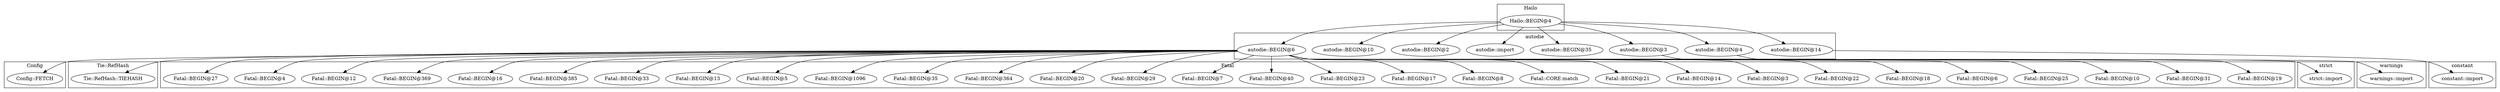 digraph {
graph [overlap=false]
subgraph cluster_Config {
	label="Config";
	"Config::FETCH";
}
subgraph cluster_warnings {
	label="warnings";
	"warnings::import";
}
subgraph cluster_strict {
	label="strict";
	"strict::import";
}
subgraph cluster_Tie_RefHash {
	label="Tie::RefHash";
	"Tie::RefHash::TIEHASH";
}
subgraph cluster_constant {
	label="constant";
	"constant::import";
}
subgraph cluster_autodie {
	label="autodie";
	"autodie::BEGIN@6";
	"autodie::BEGIN@3";
	"autodie::BEGIN@4";
	"autodie::BEGIN@35";
	"autodie::import";
	"autodie::BEGIN@2";
	"autodie::BEGIN@10";
	"autodie::BEGIN@14";
}
subgraph cluster_Hailo {
	label="Hailo";
	"Hailo::BEGIN@4";
}
subgraph cluster_Fatal {
	label="Fatal";
	"Fatal::BEGIN@19";
	"Fatal::BEGIN@31";
	"Fatal::BEGIN@10";
	"Fatal::BEGIN@25";
	"Fatal::BEGIN@6";
	"Fatal::BEGIN@18";
	"Fatal::BEGIN@22";
	"Fatal::BEGIN@3";
	"Fatal::BEGIN@14";
	"Fatal::BEGIN@21";
	"Fatal::CORE:match";
	"Fatal::BEGIN@8";
	"Fatal::BEGIN@17";
	"Fatal::BEGIN@23";
	"Fatal::BEGIN@40";
	"Fatal::BEGIN@7";
	"Fatal::BEGIN@29";
	"Fatal::BEGIN@20";
	"Fatal::BEGIN@364";
	"Fatal::BEGIN@35";
	"Fatal::BEGIN@1096";
	"Fatal::BEGIN@5";
	"Fatal::BEGIN@13";
	"Fatal::BEGIN@33";
	"Fatal::BEGIN@385";
	"Fatal::BEGIN@16";
	"Fatal::BEGIN@369";
	"Fatal::BEGIN@12";
	"Fatal::BEGIN@4";
	"Fatal::BEGIN@27";
}
"autodie::BEGIN@6" -> "Fatal::BEGIN@21";
"Hailo::BEGIN@4" -> "autodie::BEGIN@3";
"autodie::BEGIN@6" -> "Fatal::BEGIN@25";
"autodie::BEGIN@6" -> "Fatal::BEGIN@14";
"Hailo::BEGIN@4" -> "autodie::BEGIN@14";
"autodie::BEGIN@6" -> "Fatal::BEGIN@364";
"autodie::BEGIN@6" -> "Fatal::BEGIN@35";
"autodie::BEGIN@6" -> "Fatal::BEGIN@12";
"Hailo::BEGIN@4" -> "autodie::BEGIN@6";
"autodie::BEGIN@6" -> "Fatal::BEGIN@31";
"autodie::BEGIN@6" -> "Fatal::BEGIN@17";
"autodie::BEGIN@6" -> "Fatal::BEGIN@20";
"Hailo::BEGIN@4" -> "autodie::BEGIN@35";
"autodie::BEGIN@6" -> "Fatal::BEGIN@27";
"Hailo::BEGIN@4" -> "autodie::BEGIN@10";
"autodie::BEGIN@6" -> "Fatal::BEGIN@8";
"autodie::BEGIN@6" -> "Fatal::BEGIN@23";
"autodie::BEGIN@6" -> "Fatal::BEGIN@29";
"autodie::BEGIN@6" -> "Fatal::BEGIN@7";
"autodie::BEGIN@6" -> "Tie::RefHash::TIEHASH";
"autodie::BEGIN@6" -> "Fatal::BEGIN@1096";
"Hailo::BEGIN@4" -> "autodie::BEGIN@2";
"autodie::BEGIN@6" -> "Fatal::BEGIN@5";
"autodie::BEGIN@6" -> "Fatal::BEGIN@385";
"autodie::BEGIN@14" -> "constant::import";
"autodie::BEGIN@6" -> "Fatal::BEGIN@10";
"autodie::BEGIN@6" -> "Fatal::BEGIN@3";
"Hailo::BEGIN@4" -> "autodie::BEGIN@4";
"autodie::BEGIN@4" -> "warnings::import";
"autodie::BEGIN@6" -> "Fatal::BEGIN@13";
"autodie::BEGIN@6" -> "Fatal::BEGIN@19";
"autodie::BEGIN@6" -> "Fatal::BEGIN@18";
"autodie::BEGIN@6" -> "Fatal::BEGIN@22";
"autodie::BEGIN@6" -> "Fatal::BEGIN@40";
"autodie::BEGIN@6" -> "Fatal::BEGIN@33";
"autodie::BEGIN@6" -> "Fatal::BEGIN@16";
"autodie::BEGIN@6" -> "Fatal::BEGIN@6";
"autodie::BEGIN@6" -> "Fatal::CORE:match";
"autodie::BEGIN@6" -> "Config::FETCH";
"Hailo::BEGIN@4" -> "autodie::import";
"autodie::BEGIN@6" -> "Fatal::BEGIN@369";
"autodie::BEGIN@6" -> "Fatal::BEGIN@4";
"autodie::BEGIN@3" -> "strict::import";
}
